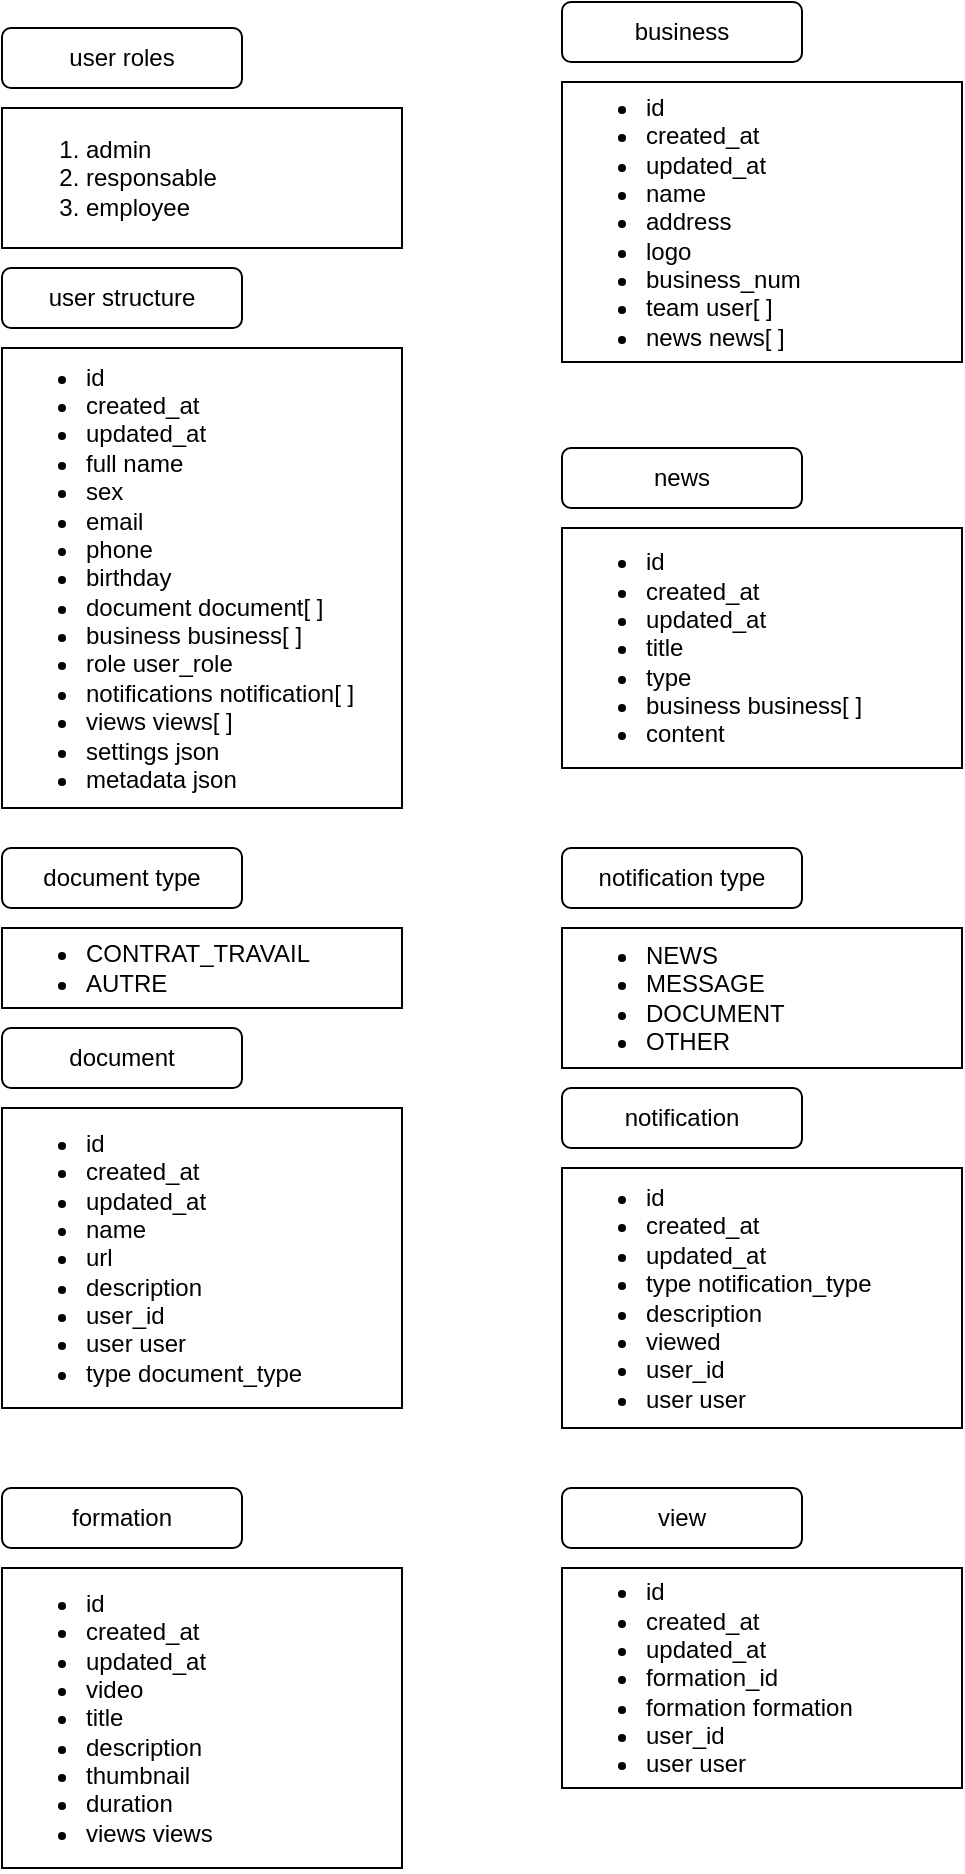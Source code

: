 <mxfile version="24.8.0">
  <diagram name="Page-1" id="I1-BKpGgBZhrRX93OD_R">
    <mxGraphModel dx="3742" dy="1152" grid="1" gridSize="10" guides="1" tooltips="1" connect="1" arrows="1" fold="1" page="1" pageScale="1" pageWidth="850" pageHeight="1100" math="0" shadow="0">
      <root>
        <mxCell id="0" />
        <mxCell id="1" parent="0" />
        <mxCell id="lJ96fPL1G1YNznyQS1Vw-3" value="&lt;ol&gt;&lt;li&gt;admin&lt;/li&gt;&lt;li&gt;responsable&lt;/li&gt;&lt;li&gt;employee&lt;/li&gt;&lt;/ol&gt;" style="rounded=0;whiteSpace=wrap;html=1;align=left;" vertex="1" parent="1">
          <mxGeometry x="-800" y="230" width="200" height="70" as="geometry" />
        </mxCell>
        <mxCell id="lJ96fPL1G1YNznyQS1Vw-4" value="user roles" style="rounded=1;whiteSpace=wrap;html=1;" vertex="1" parent="1">
          <mxGeometry x="-800" y="190" width="120" height="30" as="geometry" />
        </mxCell>
        <mxCell id="lJ96fPL1G1YNznyQS1Vw-5" value="user structure" style="rounded=1;whiteSpace=wrap;html=1;" vertex="1" parent="1">
          <mxGeometry x="-800" y="310" width="120" height="30" as="geometry" />
        </mxCell>
        <mxCell id="lJ96fPL1G1YNznyQS1Vw-6" value="&lt;ul&gt;&lt;li&gt;id&lt;/li&gt;&lt;li&gt;created_at&lt;/li&gt;&lt;li&gt;updated_at&lt;/li&gt;&lt;li&gt;full name&lt;/li&gt;&lt;li&gt;sex&lt;/li&gt;&lt;li&gt;email&lt;/li&gt;&lt;li&gt;phone&lt;/li&gt;&lt;li&gt;birthday&lt;/li&gt;&lt;li&gt;document&amp;nbsp;document[ ]&lt;/li&gt;&lt;li&gt;business business[ ]&lt;/li&gt;&lt;li&gt;role user_role&lt;/li&gt;&lt;li&gt;notifications notification[ ]&amp;nbsp;&lt;/li&gt;&lt;li&gt;views views[ ]&lt;/li&gt;&lt;li&gt;settings json&lt;/li&gt;&lt;li&gt;metadata json&lt;/li&gt;&lt;/ul&gt;" style="rounded=0;whiteSpace=wrap;html=1;align=left;" vertex="1" parent="1">
          <mxGeometry x="-800" y="350" width="200" height="230" as="geometry" />
        </mxCell>
        <mxCell id="lJ96fPL1G1YNznyQS1Vw-7" value="document" style="rounded=1;whiteSpace=wrap;html=1;" vertex="1" parent="1">
          <mxGeometry x="-800" y="690" width="120" height="30" as="geometry" />
        </mxCell>
        <mxCell id="lJ96fPL1G1YNznyQS1Vw-8" value="&lt;ul&gt;&lt;li&gt;id&lt;/li&gt;&lt;li&gt;created_at&lt;/li&gt;&lt;li&gt;updated_at&lt;/li&gt;&lt;li&gt;name&lt;/li&gt;&lt;li&gt;url&lt;/li&gt;&lt;li&gt;description&lt;/li&gt;&lt;li&gt;user_id&lt;/li&gt;&lt;li&gt;user user&lt;/li&gt;&lt;li&gt;type document_type&lt;/li&gt;&lt;/ul&gt;" style="rounded=0;whiteSpace=wrap;html=1;align=left;" vertex="1" parent="1">
          <mxGeometry x="-800" y="730" width="200" height="150" as="geometry" />
        </mxCell>
        <mxCell id="lJ96fPL1G1YNznyQS1Vw-9" value="document type" style="rounded=1;whiteSpace=wrap;html=1;" vertex="1" parent="1">
          <mxGeometry x="-800" y="600" width="120" height="30" as="geometry" />
        </mxCell>
        <mxCell id="lJ96fPL1G1YNznyQS1Vw-10" value="&lt;ul&gt;&lt;li&gt;CONTRAT_TRAVAIL&lt;/li&gt;&lt;li&gt;AUTRE&lt;/li&gt;&lt;/ul&gt;" style="rounded=0;whiteSpace=wrap;html=1;align=left;" vertex="1" parent="1">
          <mxGeometry x="-800" y="640" width="200" height="40" as="geometry" />
        </mxCell>
        <mxCell id="lJ96fPL1G1YNznyQS1Vw-11" value="business" style="rounded=1;whiteSpace=wrap;html=1;" vertex="1" parent="1">
          <mxGeometry x="-520" y="177" width="120" height="30" as="geometry" />
        </mxCell>
        <mxCell id="lJ96fPL1G1YNznyQS1Vw-12" value="&lt;ul&gt;&lt;li&gt;id&lt;/li&gt;&lt;li&gt;created_at&lt;/li&gt;&lt;li&gt;updated_at&lt;/li&gt;&lt;li&gt;name&lt;/li&gt;&lt;li&gt;address&lt;/li&gt;&lt;li&gt;logo&lt;/li&gt;&lt;li&gt;business_num&lt;/li&gt;&lt;li&gt;team user[ ]&lt;/li&gt;&lt;li&gt;news news[ ]&lt;/li&gt;&lt;/ul&gt;" style="rounded=0;whiteSpace=wrap;html=1;align=left;" vertex="1" parent="1">
          <mxGeometry x="-520" y="217" width="200" height="140" as="geometry" />
        </mxCell>
        <mxCell id="lJ96fPL1G1YNznyQS1Vw-13" value="news" style="rounded=1;whiteSpace=wrap;html=1;" vertex="1" parent="1">
          <mxGeometry x="-520" y="400" width="120" height="30" as="geometry" />
        </mxCell>
        <mxCell id="lJ96fPL1G1YNznyQS1Vw-14" value="&lt;ul&gt;&lt;li&gt;id&lt;/li&gt;&lt;li&gt;created_at&lt;/li&gt;&lt;li&gt;updated_at&lt;/li&gt;&lt;li&gt;title&lt;/li&gt;&lt;li&gt;type&lt;/li&gt;&lt;li&gt;business business[ ]&lt;/li&gt;&lt;li&gt;content&lt;/li&gt;&lt;/ul&gt;" style="rounded=0;whiteSpace=wrap;html=1;align=left;" vertex="1" parent="1">
          <mxGeometry x="-520" y="440" width="200" height="120" as="geometry" />
        </mxCell>
        <mxCell id="lJ96fPL1G1YNznyQS1Vw-17" value="notification" style="rounded=1;whiteSpace=wrap;html=1;" vertex="1" parent="1">
          <mxGeometry x="-520" y="720" width="120" height="30" as="geometry" />
        </mxCell>
        <mxCell id="lJ96fPL1G1YNznyQS1Vw-18" value="&lt;ul&gt;&lt;li&gt;id&lt;/li&gt;&lt;li&gt;created_at&lt;/li&gt;&lt;li&gt;updated_at&lt;/li&gt;&lt;li&gt;type notification_type&lt;/li&gt;&lt;li&gt;description&lt;/li&gt;&lt;li&gt;viewed&lt;/li&gt;&lt;li&gt;user_id&lt;/li&gt;&lt;li&gt;user user&lt;/li&gt;&lt;/ul&gt;" style="rounded=0;whiteSpace=wrap;html=1;align=left;" vertex="1" parent="1">
          <mxGeometry x="-520" y="760" width="200" height="130" as="geometry" />
        </mxCell>
        <mxCell id="lJ96fPL1G1YNznyQS1Vw-19" value="notification type" style="rounded=1;whiteSpace=wrap;html=1;" vertex="1" parent="1">
          <mxGeometry x="-520" y="600" width="120" height="30" as="geometry" />
        </mxCell>
        <mxCell id="lJ96fPL1G1YNznyQS1Vw-20" value="&lt;ul&gt;&lt;li&gt;NEWS&lt;/li&gt;&lt;li&gt;MESSAGE&lt;/li&gt;&lt;li&gt;DOCUMENT&lt;/li&gt;&lt;li&gt;OTHER&lt;/li&gt;&lt;/ul&gt;" style="rounded=0;whiteSpace=wrap;html=1;align=left;" vertex="1" parent="1">
          <mxGeometry x="-520" y="640" width="200" height="70" as="geometry" />
        </mxCell>
        <mxCell id="lJ96fPL1G1YNznyQS1Vw-21" value="formation" style="rounded=1;whiteSpace=wrap;html=1;" vertex="1" parent="1">
          <mxGeometry x="-800" y="920" width="120" height="30" as="geometry" />
        </mxCell>
        <mxCell id="lJ96fPL1G1YNznyQS1Vw-22" value="&lt;ul&gt;&lt;li&gt;id&lt;/li&gt;&lt;li&gt;created_at&lt;/li&gt;&lt;li&gt;updated_at&lt;/li&gt;&lt;li&gt;video&lt;/li&gt;&lt;li&gt;title&lt;/li&gt;&lt;li&gt;description&lt;/li&gt;&lt;li&gt;thumbnail&lt;/li&gt;&lt;li&gt;duration&lt;/li&gt;&lt;li&gt;views views&lt;/li&gt;&lt;/ul&gt;" style="rounded=0;whiteSpace=wrap;html=1;align=left;" vertex="1" parent="1">
          <mxGeometry x="-800" y="960" width="200" height="150" as="geometry" />
        </mxCell>
        <mxCell id="lJ96fPL1G1YNznyQS1Vw-23" value="view" style="rounded=1;whiteSpace=wrap;html=1;" vertex="1" parent="1">
          <mxGeometry x="-520" y="920" width="120" height="30" as="geometry" />
        </mxCell>
        <mxCell id="lJ96fPL1G1YNznyQS1Vw-24" value="&lt;ul&gt;&lt;li&gt;id&lt;/li&gt;&lt;li&gt;created_at&lt;/li&gt;&lt;li&gt;updated_at&lt;/li&gt;&lt;li&gt;formation_id&lt;/li&gt;&lt;li&gt;formation formation&lt;/li&gt;&lt;li&gt;user_id&lt;/li&gt;&lt;li&gt;user user&lt;/li&gt;&lt;/ul&gt;" style="rounded=0;whiteSpace=wrap;html=1;align=left;" vertex="1" parent="1">
          <mxGeometry x="-520" y="960" width="200" height="110" as="geometry" />
        </mxCell>
      </root>
    </mxGraphModel>
  </diagram>
</mxfile>
